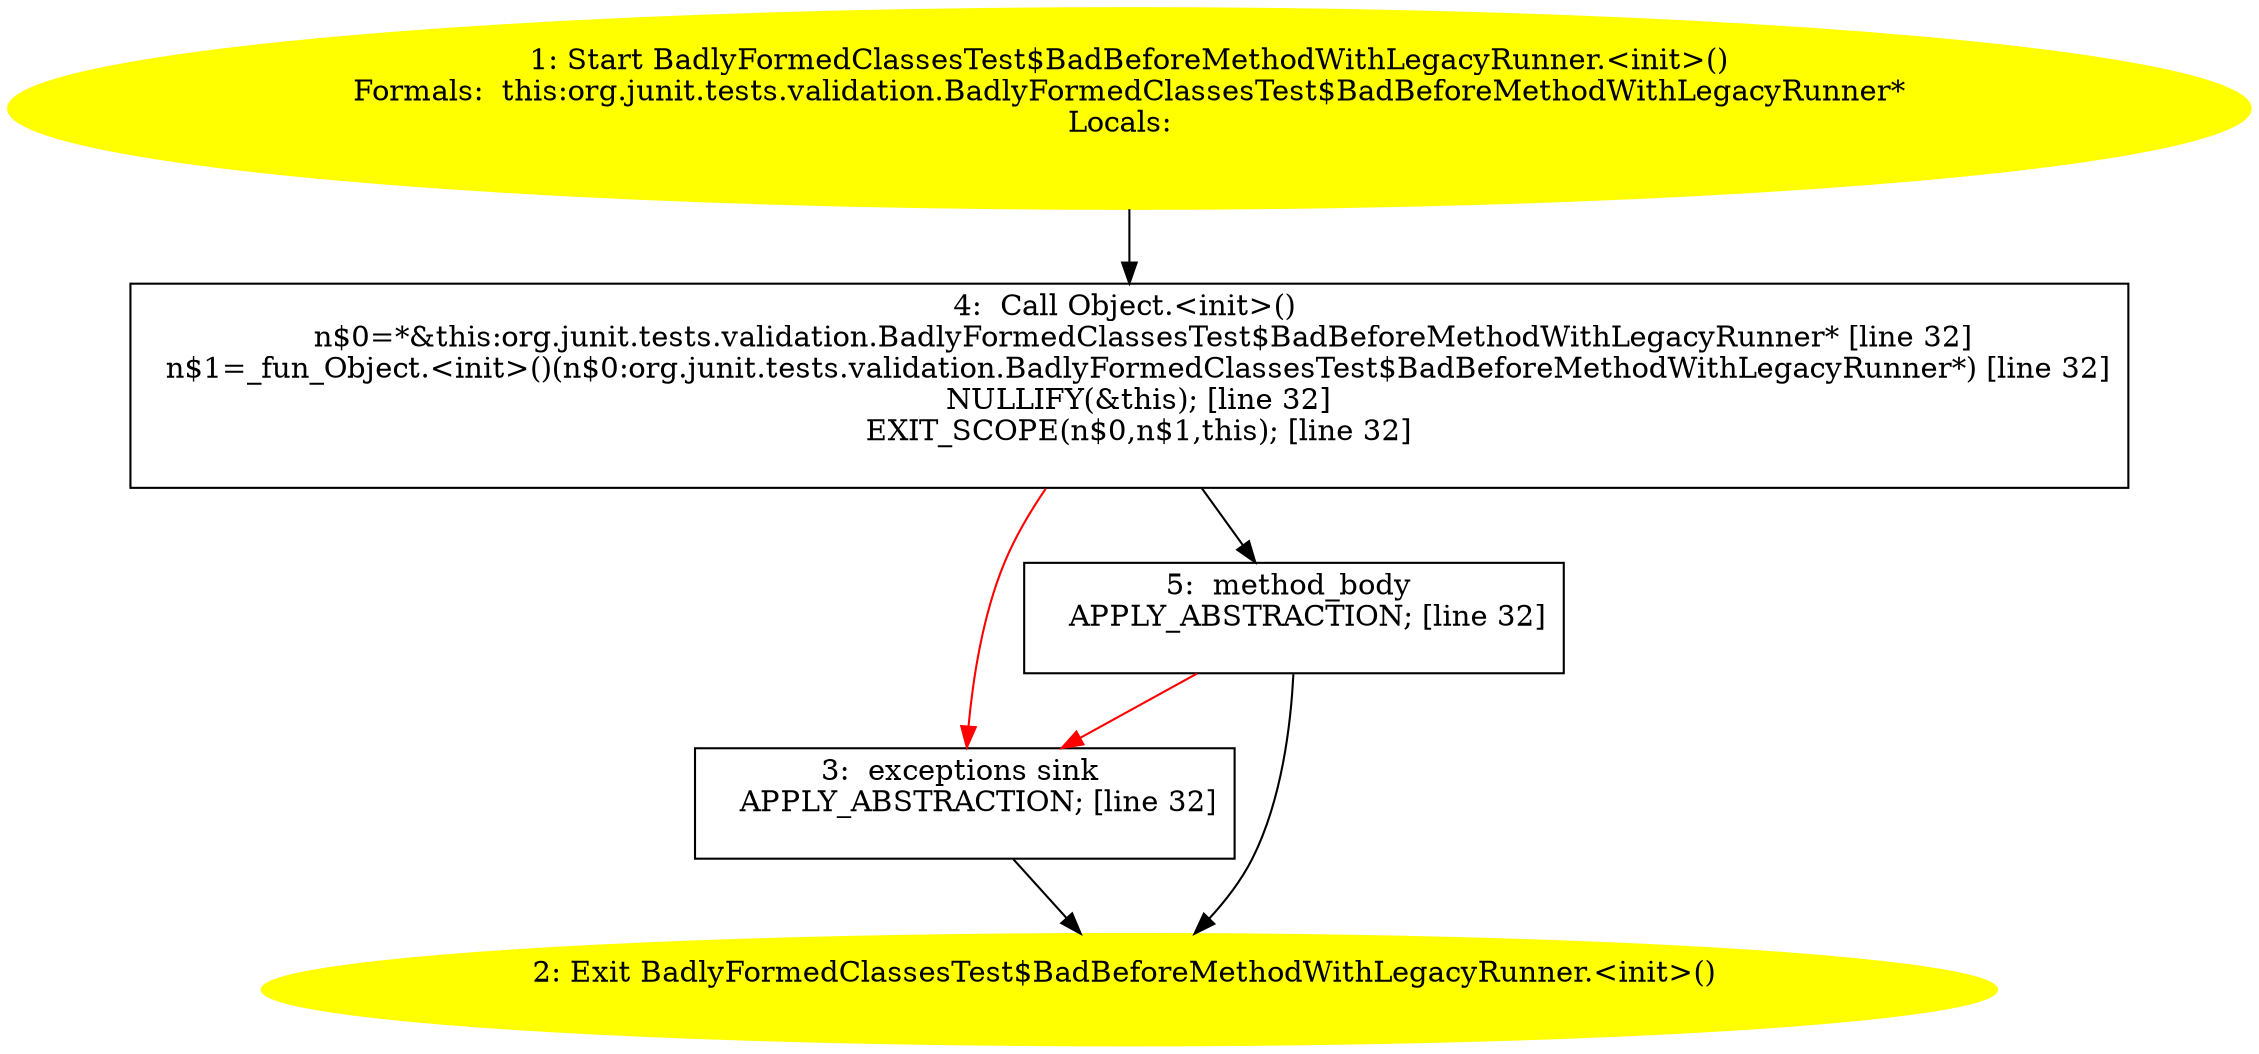 /* @generated */
digraph cfg {
"org.junit.tests.validation.BadlyFormedClassesTest$BadBeforeMethodWithLegacyRunner.<init>().59cd4249eb9130e3dad41414419b2765_1" [label="1: Start BadlyFormedClassesTest$BadBeforeMethodWithLegacyRunner.<init>()\nFormals:  this:org.junit.tests.validation.BadlyFormedClassesTest$BadBeforeMethodWithLegacyRunner*\nLocals:  \n  " color=yellow style=filled]
	

	 "org.junit.tests.validation.BadlyFormedClassesTest$BadBeforeMethodWithLegacyRunner.<init>().59cd4249eb9130e3dad41414419b2765_1" -> "org.junit.tests.validation.BadlyFormedClassesTest$BadBeforeMethodWithLegacyRunner.<init>().59cd4249eb9130e3dad41414419b2765_4" ;
"org.junit.tests.validation.BadlyFormedClassesTest$BadBeforeMethodWithLegacyRunner.<init>().59cd4249eb9130e3dad41414419b2765_2" [label="2: Exit BadlyFormedClassesTest$BadBeforeMethodWithLegacyRunner.<init>() \n  " color=yellow style=filled]
	

"org.junit.tests.validation.BadlyFormedClassesTest$BadBeforeMethodWithLegacyRunner.<init>().59cd4249eb9130e3dad41414419b2765_3" [label="3:  exceptions sink \n   APPLY_ABSTRACTION; [line 32]\n " shape="box"]
	

	 "org.junit.tests.validation.BadlyFormedClassesTest$BadBeforeMethodWithLegacyRunner.<init>().59cd4249eb9130e3dad41414419b2765_3" -> "org.junit.tests.validation.BadlyFormedClassesTest$BadBeforeMethodWithLegacyRunner.<init>().59cd4249eb9130e3dad41414419b2765_2" ;
"org.junit.tests.validation.BadlyFormedClassesTest$BadBeforeMethodWithLegacyRunner.<init>().59cd4249eb9130e3dad41414419b2765_4" [label="4:  Call Object.<init>() \n   n$0=*&this:org.junit.tests.validation.BadlyFormedClassesTest$BadBeforeMethodWithLegacyRunner* [line 32]\n  n$1=_fun_Object.<init>()(n$0:org.junit.tests.validation.BadlyFormedClassesTest$BadBeforeMethodWithLegacyRunner*) [line 32]\n  NULLIFY(&this); [line 32]\n  EXIT_SCOPE(n$0,n$1,this); [line 32]\n " shape="box"]
	

	 "org.junit.tests.validation.BadlyFormedClassesTest$BadBeforeMethodWithLegacyRunner.<init>().59cd4249eb9130e3dad41414419b2765_4" -> "org.junit.tests.validation.BadlyFormedClassesTest$BadBeforeMethodWithLegacyRunner.<init>().59cd4249eb9130e3dad41414419b2765_5" ;
	 "org.junit.tests.validation.BadlyFormedClassesTest$BadBeforeMethodWithLegacyRunner.<init>().59cd4249eb9130e3dad41414419b2765_4" -> "org.junit.tests.validation.BadlyFormedClassesTest$BadBeforeMethodWithLegacyRunner.<init>().59cd4249eb9130e3dad41414419b2765_3" [color="red" ];
"org.junit.tests.validation.BadlyFormedClassesTest$BadBeforeMethodWithLegacyRunner.<init>().59cd4249eb9130e3dad41414419b2765_5" [label="5:  method_body \n   APPLY_ABSTRACTION; [line 32]\n " shape="box"]
	

	 "org.junit.tests.validation.BadlyFormedClassesTest$BadBeforeMethodWithLegacyRunner.<init>().59cd4249eb9130e3dad41414419b2765_5" -> "org.junit.tests.validation.BadlyFormedClassesTest$BadBeforeMethodWithLegacyRunner.<init>().59cd4249eb9130e3dad41414419b2765_2" ;
	 "org.junit.tests.validation.BadlyFormedClassesTest$BadBeforeMethodWithLegacyRunner.<init>().59cd4249eb9130e3dad41414419b2765_5" -> "org.junit.tests.validation.BadlyFormedClassesTest$BadBeforeMethodWithLegacyRunner.<init>().59cd4249eb9130e3dad41414419b2765_3" [color="red" ];
}
